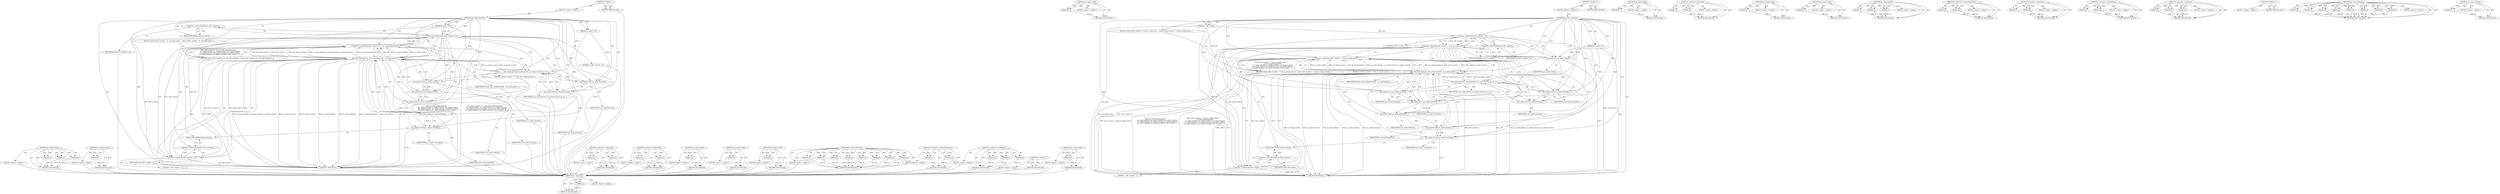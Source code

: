 digraph "jas_seq2d_rowstep" {
vulnerable_91 [label=<(METHOD,jas_seq2d_getref)>];
vulnerable_92 [label=<(PARAM,p1)>];
vulnerable_93 [label=<(PARAM,p2)>];
vulnerable_94 [label=<(PARAM,p3)>];
vulnerable_95 [label=<(BLOCK,&lt;empty&gt;,&lt;empty&gt;)>];
vulnerable_96 [label=<(METHOD_RETURN,ANY)>];
vulnerable_113 [label=<(METHOD,jas_seq2d_rowstep)>];
vulnerable_114 [label=<(PARAM,p1)>];
vulnerable_115 [label=<(BLOCK,&lt;empty&gt;,&lt;empty&gt;)>];
vulnerable_116 [label=<(METHOD_RETURN,ANY)>];
vulnerable_6 [label=<(METHOD,&lt;global&gt;)<SUB>1</SUB>>];
vulnerable_7 [label=<(BLOCK,&lt;empty&gt;,&lt;empty&gt;)<SUB>1</SUB>>];
vulnerable_8 [label=<(METHOD,jpc_tsfb_synthesize)<SUB>1</SUB>>];
vulnerable_9 [label=<(PARAM,jpc_tsfb_t *tsfb)<SUB>1</SUB>>];
vulnerable_10 [label=<(PARAM,jas_seq2d_t *a)<SUB>1</SUB>>];
vulnerable_11 [label=<(BLOCK,{
	return (tsfb-&gt;numlvls &gt; 0) ? jpc_tsfb_synthe...,{
	return (tsfb-&gt;numlvls &gt; 0) ? jpc_tsfb_synthe...)<SUB>2</SUB>>];
vulnerable_12 [label=<(RETURN,return (tsfb-&gt;numlvls &gt; 0) ? jpc_tsfb_synthesiz...,return (tsfb-&gt;numlvls &gt; 0) ? jpc_tsfb_synthesiz...)<SUB>3</SUB>>];
vulnerable_13 [label=<(&lt;operator&gt;.conditional,(tsfb-&gt;numlvls &gt; 0) ? jpc_tsfb_synthesize2(tsfb...)<SUB>3</SUB>>];
vulnerable_14 [label=<(&lt;operator&gt;.greaterThan,tsfb-&gt;numlvls &gt; 0)<SUB>3</SUB>>];
vulnerable_15 [label=<(&lt;operator&gt;.indirectFieldAccess,tsfb-&gt;numlvls)<SUB>3</SUB>>];
vulnerable_16 [label=<(IDENTIFIER,tsfb,tsfb-&gt;numlvls &gt; 0)<SUB>3</SUB>>];
vulnerable_17 [label=<(FIELD_IDENTIFIER,numlvls,numlvls)<SUB>3</SUB>>];
vulnerable_18 [label=<(LITERAL,0,tsfb-&gt;numlvls &gt; 0)<SUB>3</SUB>>];
vulnerable_19 [label=<(jpc_tsfb_synthesize2,jpc_tsfb_synthesize2(tsfb,
 	  jas_seq2d_getref...)<SUB>3</SUB>>];
vulnerable_20 [label=<(IDENTIFIER,tsfb,jpc_tsfb_synthesize2(tsfb,
 	  jas_seq2d_getref...)<SUB>3</SUB>>];
vulnerable_21 [label=<(jas_seq2d_getref,jas_seq2d_getref(a, jas_seq2d_xstart(a), jas_se...)<SUB>4</SUB>>];
vulnerable_22 [label=<(IDENTIFIER,a,jas_seq2d_getref(a, jas_seq2d_xstart(a), jas_se...)<SUB>4</SUB>>];
vulnerable_23 [label=<(jas_seq2d_xstart,jas_seq2d_xstart(a))<SUB>4</SUB>>];
vulnerable_24 [label=<(IDENTIFIER,a,jas_seq2d_xstart(a))<SUB>4</SUB>>];
vulnerable_25 [label=<(jas_seq2d_ystart,jas_seq2d_ystart(a))<SUB>4</SUB>>];
vulnerable_26 [label=<(IDENTIFIER,a,jas_seq2d_ystart(a))<SUB>4</SUB>>];
vulnerable_27 [label=<(jas_seq2d_xstart,jas_seq2d_xstart(a))<SUB>5</SUB>>];
vulnerable_28 [label=<(IDENTIFIER,a,jas_seq2d_xstart(a))<SUB>5</SUB>>];
vulnerable_29 [label=<(jas_seq2d_ystart,jas_seq2d_ystart(a))<SUB>5</SUB>>];
vulnerable_30 [label=<(IDENTIFIER,a,jas_seq2d_ystart(a))<SUB>5</SUB>>];
vulnerable_31 [label=<(jas_seq2d_width,jas_seq2d_width(a))<SUB>5</SUB>>];
vulnerable_32 [label=<(IDENTIFIER,a,jas_seq2d_width(a))<SUB>5</SUB>>];
vulnerable_33 [label=<(jas_seq2d_height,jas_seq2d_height(a))<SUB>6</SUB>>];
vulnerable_34 [label=<(IDENTIFIER,a,jas_seq2d_height(a))<SUB>6</SUB>>];
vulnerable_35 [label=<(jas_seq2d_rowstep,jas_seq2d_rowstep(a))<SUB>6</SUB>>];
vulnerable_36 [label=<(IDENTIFIER,a,jas_seq2d_rowstep(a))<SUB>6</SUB>>];
vulnerable_37 [label=<(&lt;operator&gt;.subtraction,tsfb-&gt;numlvls - 1)<SUB>6</SUB>>];
vulnerable_38 [label=<(&lt;operator&gt;.indirectFieldAccess,tsfb-&gt;numlvls)<SUB>6</SUB>>];
vulnerable_39 [label=<(IDENTIFIER,tsfb,tsfb-&gt;numlvls - 1)<SUB>6</SUB>>];
vulnerable_40 [label=<(FIELD_IDENTIFIER,numlvls,numlvls)<SUB>6</SUB>>];
vulnerable_41 [label=<(LITERAL,1,tsfb-&gt;numlvls - 1)<SUB>6</SUB>>];
vulnerable_42 [label=<(LITERAL,0,(tsfb-&gt;numlvls &gt; 0) ? jpc_tsfb_synthesize2(tsfb...)<SUB>6</SUB>>];
vulnerable_43 [label=<(METHOD_RETURN,int)<SUB>1</SUB>>];
vulnerable_45 [label=<(METHOD_RETURN,ANY)<SUB>1</SUB>>];
vulnerable_117 [label=<(METHOD,&lt;operator&gt;.subtraction)>];
vulnerable_118 [label=<(PARAM,p1)>];
vulnerable_119 [label=<(PARAM,p2)>];
vulnerable_120 [label=<(BLOCK,&lt;empty&gt;,&lt;empty&gt;)>];
vulnerable_121 [label=<(METHOD_RETURN,ANY)>];
vulnerable_70 [label=<(METHOD,&lt;operator&gt;.greaterThan)>];
vulnerable_71 [label=<(PARAM,p1)>];
vulnerable_72 [label=<(PARAM,p2)>];
vulnerable_73 [label=<(BLOCK,&lt;empty&gt;,&lt;empty&gt;)>];
vulnerable_74 [label=<(METHOD_RETURN,ANY)>];
vulnerable_109 [label=<(METHOD,jas_seq2d_height)>];
vulnerable_110 [label=<(PARAM,p1)>];
vulnerable_111 [label=<(BLOCK,&lt;empty&gt;,&lt;empty&gt;)>];
vulnerable_112 [label=<(METHOD_RETURN,ANY)>];
vulnerable_105 [label=<(METHOD,jas_seq2d_width)>];
vulnerable_106 [label=<(PARAM,p1)>];
vulnerable_107 [label=<(BLOCK,&lt;empty&gt;,&lt;empty&gt;)>];
vulnerable_108 [label=<(METHOD_RETURN,ANY)>];
vulnerable_101 [label=<(METHOD,jas_seq2d_ystart)>];
vulnerable_102 [label=<(PARAM,p1)>];
vulnerable_103 [label=<(BLOCK,&lt;empty&gt;,&lt;empty&gt;)>];
vulnerable_104 [label=<(METHOD_RETURN,ANY)>];
vulnerable_80 [label=<(METHOD,jpc_tsfb_synthesize2)>];
vulnerable_81 [label=<(PARAM,p1)>];
vulnerable_82 [label=<(PARAM,p2)>];
vulnerable_83 [label=<(PARAM,p3)>];
vulnerable_84 [label=<(PARAM,p4)>];
vulnerable_85 [label=<(PARAM,p5)>];
vulnerable_86 [label=<(PARAM,p6)>];
vulnerable_87 [label=<(PARAM,p7)>];
vulnerable_88 [label=<(PARAM,p8)>];
vulnerable_89 [label=<(BLOCK,&lt;empty&gt;,&lt;empty&gt;)>];
vulnerable_90 [label=<(METHOD_RETURN,ANY)>];
vulnerable_75 [label=<(METHOD,&lt;operator&gt;.indirectFieldAccess)>];
vulnerable_76 [label=<(PARAM,p1)>];
vulnerable_77 [label=<(PARAM,p2)>];
vulnerable_78 [label=<(BLOCK,&lt;empty&gt;,&lt;empty&gt;)>];
vulnerable_79 [label=<(METHOD_RETURN,ANY)>];
vulnerable_64 [label=<(METHOD,&lt;operator&gt;.conditional)>];
vulnerable_65 [label=<(PARAM,p1)>];
vulnerable_66 [label=<(PARAM,p2)>];
vulnerable_67 [label=<(PARAM,p3)>];
vulnerable_68 [label=<(BLOCK,&lt;empty&gt;,&lt;empty&gt;)>];
vulnerable_69 [label=<(METHOD_RETURN,ANY)>];
vulnerable_58 [label=<(METHOD,&lt;global&gt;)<SUB>1</SUB>>];
vulnerable_59 [label=<(BLOCK,&lt;empty&gt;,&lt;empty&gt;)>];
vulnerable_60 [label=<(METHOD_RETURN,ANY)>];
vulnerable_97 [label=<(METHOD,jas_seq2d_xstart)>];
vulnerable_98 [label=<(PARAM,p1)>];
vulnerable_99 [label=<(BLOCK,&lt;empty&gt;,&lt;empty&gt;)>];
vulnerable_100 [label=<(METHOD_RETURN,ANY)>];
fixed_88 [label=<(METHOD,jas_seq2d_size)>];
fixed_89 [label=<(PARAM,p1)>];
fixed_90 [label=<(BLOCK,&lt;empty&gt;,&lt;empty&gt;)>];
fixed_91 [label=<(METHOD_RETURN,ANY)>];
fixed_117 [label=<(METHOD,jas_seq2d_width)>];
fixed_118 [label=<(PARAM,p1)>];
fixed_119 [label=<(BLOCK,&lt;empty&gt;,&lt;empty&gt;)>];
fixed_120 [label=<(METHOD_RETURN,ANY)>];
fixed_6 [label=<(METHOD,&lt;global&gt;)<SUB>1</SUB>>];
fixed_7 [label=<(BLOCK,&lt;empty&gt;,&lt;empty&gt;)<SUB>1</SUB>>];
fixed_8 [label=<(METHOD,jpc_tsfb_synthesize)<SUB>1</SUB>>];
fixed_9 [label=<(PARAM,jpc_tsfb_t *tsfb)<SUB>1</SUB>>];
fixed_10 [label=<(PARAM,jas_seq2d_t *a)<SUB>1</SUB>>];
fixed_11 [label=<(BLOCK,{
	return (tsfb-&gt;numlvls &gt; 0 &amp;&amp; jas_seq2d_size(...,{
	return (tsfb-&gt;numlvls &gt; 0 &amp;&amp; jas_seq2d_size(...)<SUB>2</SUB>>];
fixed_12 [label=<(RETURN,return (tsfb-&gt;numlvls &gt; 0 &amp;&amp; jas_seq2d_size(a))...,return (tsfb-&gt;numlvls &gt; 0 &amp;&amp; jas_seq2d_size(a))...)<SUB>3</SUB>>];
fixed_13 [label=<(&lt;operator&gt;.conditional,(tsfb-&gt;numlvls &gt; 0 &amp;&amp; jas_seq2d_size(a)) ?
	  j...)<SUB>3</SUB>>];
fixed_14 [label=<(&lt;operator&gt;.logicalAnd,tsfb-&gt;numlvls &gt; 0 &amp;&amp; jas_seq2d_size(a))<SUB>3</SUB>>];
fixed_15 [label=<(&lt;operator&gt;.greaterThan,tsfb-&gt;numlvls &gt; 0)<SUB>3</SUB>>];
fixed_16 [label=<(&lt;operator&gt;.indirectFieldAccess,tsfb-&gt;numlvls)<SUB>3</SUB>>];
fixed_17 [label=<(IDENTIFIER,tsfb,tsfb-&gt;numlvls &gt; 0)<SUB>3</SUB>>];
fixed_18 [label=<(FIELD_IDENTIFIER,numlvls,numlvls)<SUB>3</SUB>>];
fixed_19 [label=<(LITERAL,0,tsfb-&gt;numlvls &gt; 0)<SUB>3</SUB>>];
fixed_20 [label=<(jas_seq2d_size,jas_seq2d_size(a))<SUB>3</SUB>>];
fixed_21 [label=<(IDENTIFIER,a,jas_seq2d_size(a))<SUB>3</SUB>>];
fixed_22 [label=<(jpc_tsfb_synthesize2,jpc_tsfb_synthesize2(tsfb,
 	  jas_seq2d_getref...)<SUB>4</SUB>>];
fixed_23 [label=<(IDENTIFIER,tsfb,jpc_tsfb_synthesize2(tsfb,
 	  jas_seq2d_getref...)<SUB>4</SUB>>];
fixed_24 [label=<(jas_seq2d_getref,jas_seq2d_getref(a, jas_seq2d_xstart(a), jas_se...)<SUB>5</SUB>>];
fixed_25 [label=<(IDENTIFIER,a,jas_seq2d_getref(a, jas_seq2d_xstart(a), jas_se...)<SUB>5</SUB>>];
fixed_26 [label=<(jas_seq2d_xstart,jas_seq2d_xstart(a))<SUB>5</SUB>>];
fixed_27 [label=<(IDENTIFIER,a,jas_seq2d_xstart(a))<SUB>5</SUB>>];
fixed_28 [label=<(jas_seq2d_ystart,jas_seq2d_ystart(a))<SUB>5</SUB>>];
fixed_29 [label=<(IDENTIFIER,a,jas_seq2d_ystart(a))<SUB>5</SUB>>];
fixed_30 [label=<(jas_seq2d_xstart,jas_seq2d_xstart(a))<SUB>6</SUB>>];
fixed_31 [label=<(IDENTIFIER,a,jas_seq2d_xstart(a))<SUB>6</SUB>>];
fixed_32 [label=<(jas_seq2d_ystart,jas_seq2d_ystart(a))<SUB>6</SUB>>];
fixed_33 [label=<(IDENTIFIER,a,jas_seq2d_ystart(a))<SUB>6</SUB>>];
fixed_34 [label=<(jas_seq2d_width,jas_seq2d_width(a))<SUB>6</SUB>>];
fixed_35 [label=<(IDENTIFIER,a,jas_seq2d_width(a))<SUB>6</SUB>>];
fixed_36 [label=<(jas_seq2d_height,jas_seq2d_height(a))<SUB>7</SUB>>];
fixed_37 [label=<(IDENTIFIER,a,jas_seq2d_height(a))<SUB>7</SUB>>];
fixed_38 [label=<(jas_seq2d_rowstep,jas_seq2d_rowstep(a))<SUB>7</SUB>>];
fixed_39 [label=<(IDENTIFIER,a,jas_seq2d_rowstep(a))<SUB>7</SUB>>];
fixed_40 [label=<(&lt;operator&gt;.subtraction,tsfb-&gt;numlvls - 1)<SUB>7</SUB>>];
fixed_41 [label=<(&lt;operator&gt;.indirectFieldAccess,tsfb-&gt;numlvls)<SUB>7</SUB>>];
fixed_42 [label=<(IDENTIFIER,tsfb,tsfb-&gt;numlvls - 1)<SUB>7</SUB>>];
fixed_43 [label=<(FIELD_IDENTIFIER,numlvls,numlvls)<SUB>7</SUB>>];
fixed_44 [label=<(LITERAL,1,tsfb-&gt;numlvls - 1)<SUB>7</SUB>>];
fixed_45 [label=<(LITERAL,0,(tsfb-&gt;numlvls &gt; 0 &amp;&amp; jas_seq2d_size(a)) ?
	  j...)<SUB>7</SUB>>];
fixed_46 [label=<(METHOD_RETURN,int)<SUB>1</SUB>>];
fixed_48 [label=<(METHOD_RETURN,ANY)<SUB>1</SUB>>];
fixed_121 [label=<(METHOD,jas_seq2d_height)>];
fixed_122 [label=<(PARAM,p1)>];
fixed_123 [label=<(BLOCK,&lt;empty&gt;,&lt;empty&gt;)>];
fixed_124 [label=<(METHOD_RETURN,ANY)>];
fixed_73 [label=<(METHOD,&lt;operator&gt;.logicalAnd)>];
fixed_74 [label=<(PARAM,p1)>];
fixed_75 [label=<(PARAM,p2)>];
fixed_76 [label=<(BLOCK,&lt;empty&gt;,&lt;empty&gt;)>];
fixed_77 [label=<(METHOD_RETURN,ANY)>];
fixed_113 [label=<(METHOD,jas_seq2d_ystart)>];
fixed_114 [label=<(PARAM,p1)>];
fixed_115 [label=<(BLOCK,&lt;empty&gt;,&lt;empty&gt;)>];
fixed_116 [label=<(METHOD_RETURN,ANY)>];
fixed_109 [label=<(METHOD,jas_seq2d_xstart)>];
fixed_110 [label=<(PARAM,p1)>];
fixed_111 [label=<(BLOCK,&lt;empty&gt;,&lt;empty&gt;)>];
fixed_112 [label=<(METHOD_RETURN,ANY)>];
fixed_103 [label=<(METHOD,jas_seq2d_getref)>];
fixed_104 [label=<(PARAM,p1)>];
fixed_105 [label=<(PARAM,p2)>];
fixed_106 [label=<(PARAM,p3)>];
fixed_107 [label=<(BLOCK,&lt;empty&gt;,&lt;empty&gt;)>];
fixed_108 [label=<(METHOD_RETURN,ANY)>];
fixed_83 [label=<(METHOD,&lt;operator&gt;.indirectFieldAccess)>];
fixed_84 [label=<(PARAM,p1)>];
fixed_85 [label=<(PARAM,p2)>];
fixed_86 [label=<(BLOCK,&lt;empty&gt;,&lt;empty&gt;)>];
fixed_87 [label=<(METHOD_RETURN,ANY)>];
fixed_129 [label=<(METHOD,&lt;operator&gt;.subtraction)>];
fixed_130 [label=<(PARAM,p1)>];
fixed_131 [label=<(PARAM,p2)>];
fixed_132 [label=<(BLOCK,&lt;empty&gt;,&lt;empty&gt;)>];
fixed_133 [label=<(METHOD_RETURN,ANY)>];
fixed_78 [label=<(METHOD,&lt;operator&gt;.greaterThan)>];
fixed_79 [label=<(PARAM,p1)>];
fixed_80 [label=<(PARAM,p2)>];
fixed_81 [label=<(BLOCK,&lt;empty&gt;,&lt;empty&gt;)>];
fixed_82 [label=<(METHOD_RETURN,ANY)>];
fixed_67 [label=<(METHOD,&lt;operator&gt;.conditional)>];
fixed_68 [label=<(PARAM,p1)>];
fixed_69 [label=<(PARAM,p2)>];
fixed_70 [label=<(PARAM,p3)>];
fixed_71 [label=<(BLOCK,&lt;empty&gt;,&lt;empty&gt;)>];
fixed_72 [label=<(METHOD_RETURN,ANY)>];
fixed_61 [label=<(METHOD,&lt;global&gt;)<SUB>1</SUB>>];
fixed_62 [label=<(BLOCK,&lt;empty&gt;,&lt;empty&gt;)>];
fixed_63 [label=<(METHOD_RETURN,ANY)>];
fixed_92 [label=<(METHOD,jpc_tsfb_synthesize2)>];
fixed_93 [label=<(PARAM,p1)>];
fixed_94 [label=<(PARAM,p2)>];
fixed_95 [label=<(PARAM,p3)>];
fixed_96 [label=<(PARAM,p4)>];
fixed_97 [label=<(PARAM,p5)>];
fixed_98 [label=<(PARAM,p6)>];
fixed_99 [label=<(PARAM,p7)>];
fixed_100 [label=<(PARAM,p8)>];
fixed_101 [label=<(BLOCK,&lt;empty&gt;,&lt;empty&gt;)>];
fixed_102 [label=<(METHOD_RETURN,ANY)>];
fixed_125 [label=<(METHOD,jas_seq2d_rowstep)>];
fixed_126 [label=<(PARAM,p1)>];
fixed_127 [label=<(BLOCK,&lt;empty&gt;,&lt;empty&gt;)>];
fixed_128 [label=<(METHOD_RETURN,ANY)>];
vulnerable_91 -> vulnerable_92  [key=0, label="AST: "];
vulnerable_91 -> vulnerable_92  [key=1, label="DDG: "];
vulnerable_91 -> vulnerable_95  [key=0, label="AST: "];
vulnerable_91 -> vulnerable_93  [key=0, label="AST: "];
vulnerable_91 -> vulnerable_93  [key=1, label="DDG: "];
vulnerable_91 -> vulnerable_96  [key=0, label="AST: "];
vulnerable_91 -> vulnerable_96  [key=1, label="CFG: "];
vulnerable_91 -> vulnerable_94  [key=0, label="AST: "];
vulnerable_91 -> vulnerable_94  [key=1, label="DDG: "];
vulnerable_92 -> vulnerable_96  [key=0, label="DDG: p1"];
vulnerable_93 -> vulnerable_96  [key=0, label="DDG: p2"];
vulnerable_94 -> vulnerable_96  [key=0, label="DDG: p3"];
vulnerable_95 -> fixed_88  [key=0];
vulnerable_96 -> fixed_88  [key=0];
vulnerable_113 -> vulnerable_114  [key=0, label="AST: "];
vulnerable_113 -> vulnerable_114  [key=1, label="DDG: "];
vulnerable_113 -> vulnerable_115  [key=0, label="AST: "];
vulnerable_113 -> vulnerable_116  [key=0, label="AST: "];
vulnerable_113 -> vulnerable_116  [key=1, label="CFG: "];
vulnerable_114 -> vulnerable_116  [key=0, label="DDG: p1"];
vulnerable_115 -> fixed_88  [key=0];
vulnerable_116 -> fixed_88  [key=0];
vulnerable_6 -> vulnerable_7  [key=0, label="AST: "];
vulnerable_6 -> vulnerable_45  [key=0, label="AST: "];
vulnerable_6 -> vulnerable_45  [key=1, label="CFG: "];
vulnerable_7 -> vulnerable_8  [key=0, label="AST: "];
vulnerable_8 -> vulnerable_9  [key=0, label="AST: "];
vulnerable_8 -> vulnerable_9  [key=1, label="DDG: "];
vulnerable_8 -> vulnerable_10  [key=0, label="AST: "];
vulnerable_8 -> vulnerable_10  [key=1, label="DDG: "];
vulnerable_8 -> vulnerable_11  [key=0, label="AST: "];
vulnerable_8 -> vulnerable_43  [key=0, label="AST: "];
vulnerable_8 -> vulnerable_17  [key=0, label="CFG: "];
vulnerable_8 -> vulnerable_13  [key=0, label="DDG: "];
vulnerable_8 -> vulnerable_14  [key=0, label="DDG: "];
vulnerable_8 -> vulnerable_19  [key=0, label="DDG: "];
vulnerable_8 -> vulnerable_21  [key=0, label="DDG: "];
vulnerable_8 -> vulnerable_27  [key=0, label="DDG: "];
vulnerable_8 -> vulnerable_29  [key=0, label="DDG: "];
vulnerable_8 -> vulnerable_31  [key=0, label="DDG: "];
vulnerable_8 -> vulnerable_33  [key=0, label="DDG: "];
vulnerable_8 -> vulnerable_35  [key=0, label="DDG: "];
vulnerable_8 -> vulnerable_37  [key=0, label="DDG: "];
vulnerable_8 -> vulnerable_23  [key=0, label="DDG: "];
vulnerable_8 -> vulnerable_25  [key=0, label="DDG: "];
vulnerable_9 -> vulnerable_43  [key=0, label="DDG: tsfb"];
vulnerable_9 -> vulnerable_14  [key=0, label="DDG: tsfb"];
vulnerable_9 -> vulnerable_19  [key=0, label="DDG: tsfb"];
vulnerable_9 -> vulnerable_37  [key=0, label="DDG: tsfb"];
vulnerable_10 -> vulnerable_43  [key=0, label="DDG: a"];
vulnerable_10 -> vulnerable_23  [key=0, label="DDG: a"];
vulnerable_11 -> vulnerable_12  [key=0, label="AST: "];
vulnerable_12 -> vulnerable_13  [key=0, label="AST: "];
vulnerable_12 -> vulnerable_43  [key=0, label="CFG: "];
vulnerable_12 -> vulnerable_43  [key=1, label="DDG: &lt;RET&gt;"];
vulnerable_13 -> vulnerable_14  [key=0, label="AST: "];
vulnerable_13 -> vulnerable_19  [key=0, label="AST: "];
vulnerable_13 -> vulnerable_42  [key=0, label="AST: "];
vulnerable_13 -> vulnerable_12  [key=0, label="CFG: "];
vulnerable_13 -> vulnerable_12  [key=1, label="DDG: (tsfb-&gt;numlvls &gt; 0) ? jpc_tsfb_synthesize2(tsfb,
 	  jas_seq2d_getref(a, jas_seq2d_xstart(a), jas_seq2d_ystart(a)),
 	  jas_seq2d_xstart(a), jas_seq2d_ystart(a), jas_seq2d_width(a),
 	  jas_seq2d_height(a), jas_seq2d_rowstep(a), tsfb-&gt;numlvls - 1) : 0"];
vulnerable_13 -> vulnerable_43  [key=0, label="DDG: tsfb-&gt;numlvls &gt; 0"];
vulnerable_13 -> vulnerable_43  [key=1, label="DDG: jpc_tsfb_synthesize2(tsfb,
 	  jas_seq2d_getref(a, jas_seq2d_xstart(a), jas_seq2d_ystart(a)),
 	  jas_seq2d_xstart(a), jas_seq2d_ystart(a), jas_seq2d_width(a),
 	  jas_seq2d_height(a), jas_seq2d_rowstep(a), tsfb-&gt;numlvls - 1)"];
vulnerable_13 -> vulnerable_43  [key=2, label="DDG: (tsfb-&gt;numlvls &gt; 0) ? jpc_tsfb_synthesize2(tsfb,
 	  jas_seq2d_getref(a, jas_seq2d_xstart(a), jas_seq2d_ystart(a)),
 	  jas_seq2d_xstart(a), jas_seq2d_ystart(a), jas_seq2d_width(a),
 	  jas_seq2d_height(a), jas_seq2d_rowstep(a), tsfb-&gt;numlvls - 1) : 0"];
vulnerable_14 -> vulnerable_15  [key=0, label="AST: "];
vulnerable_14 -> vulnerable_18  [key=0, label="AST: "];
vulnerable_14 -> vulnerable_23  [key=0, label="CFG: "];
vulnerable_14 -> vulnerable_23  [key=1, label="CDG: "];
vulnerable_14 -> vulnerable_13  [key=0, label="CFG: "];
vulnerable_14 -> vulnerable_43  [key=0, label="DDG: tsfb-&gt;numlvls"];
vulnerable_14 -> vulnerable_37  [key=0, label="DDG: tsfb-&gt;numlvls"];
vulnerable_14 -> vulnerable_37  [key=1, label="CDG: "];
vulnerable_14 -> vulnerable_21  [key=0, label="CDG: "];
vulnerable_14 -> vulnerable_33  [key=0, label="CDG: "];
vulnerable_14 -> vulnerable_19  [key=0, label="CDG: "];
vulnerable_14 -> vulnerable_38  [key=0, label="CDG: "];
vulnerable_14 -> vulnerable_25  [key=0, label="CDG: "];
vulnerable_14 -> vulnerable_27  [key=0, label="CDG: "];
vulnerable_14 -> vulnerable_40  [key=0, label="CDG: "];
vulnerable_14 -> vulnerable_29  [key=0, label="CDG: "];
vulnerable_14 -> vulnerable_35  [key=0, label="CDG: "];
vulnerable_14 -> vulnerable_31  [key=0, label="CDG: "];
vulnerable_15 -> vulnerable_16  [key=0, label="AST: "];
vulnerable_15 -> vulnerable_17  [key=0, label="AST: "];
vulnerable_15 -> vulnerable_14  [key=0, label="CFG: "];
vulnerable_16 -> fixed_88  [key=0];
vulnerable_17 -> vulnerable_15  [key=0, label="CFG: "];
vulnerable_18 -> fixed_88  [key=0];
vulnerable_19 -> vulnerable_20  [key=0, label="AST: "];
vulnerable_19 -> vulnerable_21  [key=0, label="AST: "];
vulnerable_19 -> vulnerable_27  [key=0, label="AST: "];
vulnerable_19 -> vulnerable_29  [key=0, label="AST: "];
vulnerable_19 -> vulnerable_31  [key=0, label="AST: "];
vulnerable_19 -> vulnerable_33  [key=0, label="AST: "];
vulnerable_19 -> vulnerable_35  [key=0, label="AST: "];
vulnerable_19 -> vulnerable_37  [key=0, label="AST: "];
vulnerable_19 -> vulnerable_13  [key=0, label="CFG: "];
vulnerable_19 -> vulnerable_13  [key=1, label="DDG: tsfb"];
vulnerable_19 -> vulnerable_13  [key=2, label="DDG: jas_seq2d_height(a)"];
vulnerable_19 -> vulnerable_13  [key=3, label="DDG: jas_seq2d_xstart(a)"];
vulnerable_19 -> vulnerable_13  [key=4, label="DDG: jas_seq2d_width(a)"];
vulnerable_19 -> vulnerable_13  [key=5, label="DDG: tsfb-&gt;numlvls - 1"];
vulnerable_19 -> vulnerable_13  [key=6, label="DDG: jas_seq2d_rowstep(a)"];
vulnerable_19 -> vulnerable_13  [key=7, label="DDG: jas_seq2d_getref(a, jas_seq2d_xstart(a), jas_seq2d_ystart(a))"];
vulnerable_19 -> vulnerable_13  [key=8, label="DDG: jas_seq2d_ystart(a)"];
vulnerable_19 -> vulnerable_43  [key=0, label="DDG: tsfb"];
vulnerable_19 -> vulnerable_43  [key=1, label="DDG: jas_seq2d_getref(a, jas_seq2d_xstart(a), jas_seq2d_ystart(a))"];
vulnerable_19 -> vulnerable_43  [key=2, label="DDG: jas_seq2d_xstart(a)"];
vulnerable_19 -> vulnerable_43  [key=3, label="DDG: jas_seq2d_ystart(a)"];
vulnerable_19 -> vulnerable_43  [key=4, label="DDG: jas_seq2d_width(a)"];
vulnerable_19 -> vulnerable_43  [key=5, label="DDG: jas_seq2d_height(a)"];
vulnerable_19 -> vulnerable_43  [key=6, label="DDG: jas_seq2d_rowstep(a)"];
vulnerable_19 -> vulnerable_43  [key=7, label="DDG: tsfb-&gt;numlvls - 1"];
vulnerable_20 -> fixed_88  [key=0];
vulnerable_21 -> vulnerable_22  [key=0, label="AST: "];
vulnerable_21 -> vulnerable_23  [key=0, label="AST: "];
vulnerable_21 -> vulnerable_25  [key=0, label="AST: "];
vulnerable_21 -> vulnerable_27  [key=0, label="CFG: "];
vulnerable_21 -> vulnerable_27  [key=1, label="DDG: a"];
vulnerable_21 -> vulnerable_19  [key=0, label="DDG: a"];
vulnerable_21 -> vulnerable_19  [key=1, label="DDG: jas_seq2d_xstart(a)"];
vulnerable_21 -> vulnerable_19  [key=2, label="DDG: jas_seq2d_ystart(a)"];
vulnerable_22 -> fixed_88  [key=0];
vulnerable_23 -> vulnerable_24  [key=0, label="AST: "];
vulnerable_23 -> vulnerable_25  [key=0, label="CFG: "];
vulnerable_23 -> vulnerable_25  [key=1, label="DDG: a"];
vulnerable_23 -> vulnerable_21  [key=0, label="DDG: a"];
vulnerable_24 -> fixed_88  [key=0];
vulnerable_25 -> vulnerable_26  [key=0, label="AST: "];
vulnerable_25 -> vulnerable_21  [key=0, label="CFG: "];
vulnerable_25 -> vulnerable_21  [key=1, label="DDG: a"];
vulnerable_26 -> fixed_88  [key=0];
vulnerable_27 -> vulnerable_28  [key=0, label="AST: "];
vulnerable_27 -> vulnerable_29  [key=0, label="CFG: "];
vulnerable_27 -> vulnerable_29  [key=1, label="DDG: a"];
vulnerable_27 -> vulnerable_19  [key=0, label="DDG: a"];
vulnerable_28 -> fixed_88  [key=0];
vulnerable_29 -> vulnerable_30  [key=0, label="AST: "];
vulnerable_29 -> vulnerable_31  [key=0, label="CFG: "];
vulnerable_29 -> vulnerable_31  [key=1, label="DDG: a"];
vulnerable_29 -> vulnerable_19  [key=0, label="DDG: a"];
vulnerable_30 -> fixed_88  [key=0];
vulnerable_31 -> vulnerable_32  [key=0, label="AST: "];
vulnerable_31 -> vulnerable_33  [key=0, label="CFG: "];
vulnerable_31 -> vulnerable_33  [key=1, label="DDG: a"];
vulnerable_31 -> vulnerable_19  [key=0, label="DDG: a"];
vulnerable_32 -> fixed_88  [key=0];
vulnerable_33 -> vulnerable_34  [key=0, label="AST: "];
vulnerable_33 -> vulnerable_35  [key=0, label="CFG: "];
vulnerable_33 -> vulnerable_35  [key=1, label="DDG: a"];
vulnerable_33 -> vulnerable_19  [key=0, label="DDG: a"];
vulnerable_34 -> fixed_88  [key=0];
vulnerable_35 -> vulnerable_36  [key=0, label="AST: "];
vulnerable_35 -> vulnerable_40  [key=0, label="CFG: "];
vulnerable_35 -> vulnerable_43  [key=0, label="DDG: a"];
vulnerable_35 -> vulnerable_19  [key=0, label="DDG: a"];
vulnerable_36 -> fixed_88  [key=0];
vulnerable_37 -> vulnerable_38  [key=0, label="AST: "];
vulnerable_37 -> vulnerable_41  [key=0, label="AST: "];
vulnerable_37 -> vulnerable_19  [key=0, label="CFG: "];
vulnerable_37 -> vulnerable_19  [key=1, label="DDG: tsfb-&gt;numlvls"];
vulnerable_37 -> vulnerable_19  [key=2, label="DDG: 1"];
vulnerable_37 -> vulnerable_43  [key=0, label="DDG: tsfb-&gt;numlvls"];
vulnerable_38 -> vulnerable_39  [key=0, label="AST: "];
vulnerable_38 -> vulnerable_40  [key=0, label="AST: "];
vulnerable_38 -> vulnerable_37  [key=0, label="CFG: "];
vulnerable_39 -> fixed_88  [key=0];
vulnerable_40 -> vulnerable_38  [key=0, label="CFG: "];
vulnerable_41 -> fixed_88  [key=0];
vulnerable_42 -> fixed_88  [key=0];
vulnerable_43 -> fixed_88  [key=0];
vulnerable_45 -> fixed_88  [key=0];
vulnerable_117 -> vulnerable_118  [key=0, label="AST: "];
vulnerable_117 -> vulnerable_118  [key=1, label="DDG: "];
vulnerable_117 -> vulnerable_120  [key=0, label="AST: "];
vulnerable_117 -> vulnerable_119  [key=0, label="AST: "];
vulnerable_117 -> vulnerable_119  [key=1, label="DDG: "];
vulnerable_117 -> vulnerable_121  [key=0, label="AST: "];
vulnerable_117 -> vulnerable_121  [key=1, label="CFG: "];
vulnerable_118 -> vulnerable_121  [key=0, label="DDG: p1"];
vulnerable_119 -> vulnerable_121  [key=0, label="DDG: p2"];
vulnerable_120 -> fixed_88  [key=0];
vulnerable_121 -> fixed_88  [key=0];
vulnerable_70 -> vulnerable_71  [key=0, label="AST: "];
vulnerable_70 -> vulnerable_71  [key=1, label="DDG: "];
vulnerable_70 -> vulnerable_73  [key=0, label="AST: "];
vulnerable_70 -> vulnerable_72  [key=0, label="AST: "];
vulnerable_70 -> vulnerable_72  [key=1, label="DDG: "];
vulnerable_70 -> vulnerable_74  [key=0, label="AST: "];
vulnerable_70 -> vulnerable_74  [key=1, label="CFG: "];
vulnerable_71 -> vulnerable_74  [key=0, label="DDG: p1"];
vulnerable_72 -> vulnerable_74  [key=0, label="DDG: p2"];
vulnerable_73 -> fixed_88  [key=0];
vulnerable_74 -> fixed_88  [key=0];
vulnerable_109 -> vulnerable_110  [key=0, label="AST: "];
vulnerable_109 -> vulnerable_110  [key=1, label="DDG: "];
vulnerable_109 -> vulnerable_111  [key=0, label="AST: "];
vulnerable_109 -> vulnerable_112  [key=0, label="AST: "];
vulnerable_109 -> vulnerable_112  [key=1, label="CFG: "];
vulnerable_110 -> vulnerable_112  [key=0, label="DDG: p1"];
vulnerable_111 -> fixed_88  [key=0];
vulnerable_112 -> fixed_88  [key=0];
vulnerable_105 -> vulnerable_106  [key=0, label="AST: "];
vulnerable_105 -> vulnerable_106  [key=1, label="DDG: "];
vulnerable_105 -> vulnerable_107  [key=0, label="AST: "];
vulnerable_105 -> vulnerable_108  [key=0, label="AST: "];
vulnerable_105 -> vulnerable_108  [key=1, label="CFG: "];
vulnerable_106 -> vulnerable_108  [key=0, label="DDG: p1"];
vulnerable_107 -> fixed_88  [key=0];
vulnerable_108 -> fixed_88  [key=0];
vulnerable_101 -> vulnerable_102  [key=0, label="AST: "];
vulnerable_101 -> vulnerable_102  [key=1, label="DDG: "];
vulnerable_101 -> vulnerable_103  [key=0, label="AST: "];
vulnerable_101 -> vulnerable_104  [key=0, label="AST: "];
vulnerable_101 -> vulnerable_104  [key=1, label="CFG: "];
vulnerable_102 -> vulnerable_104  [key=0, label="DDG: p1"];
vulnerable_103 -> fixed_88  [key=0];
vulnerable_104 -> fixed_88  [key=0];
vulnerable_80 -> vulnerable_81  [key=0, label="AST: "];
vulnerable_80 -> vulnerable_81  [key=1, label="DDG: "];
vulnerable_80 -> vulnerable_89  [key=0, label="AST: "];
vulnerable_80 -> vulnerable_82  [key=0, label="AST: "];
vulnerable_80 -> vulnerable_82  [key=1, label="DDG: "];
vulnerable_80 -> vulnerable_90  [key=0, label="AST: "];
vulnerable_80 -> vulnerable_90  [key=1, label="CFG: "];
vulnerable_80 -> vulnerable_83  [key=0, label="AST: "];
vulnerable_80 -> vulnerable_83  [key=1, label="DDG: "];
vulnerable_80 -> vulnerable_84  [key=0, label="AST: "];
vulnerable_80 -> vulnerable_84  [key=1, label="DDG: "];
vulnerable_80 -> vulnerable_85  [key=0, label="AST: "];
vulnerable_80 -> vulnerable_85  [key=1, label="DDG: "];
vulnerable_80 -> vulnerable_86  [key=0, label="AST: "];
vulnerable_80 -> vulnerable_86  [key=1, label="DDG: "];
vulnerable_80 -> vulnerable_87  [key=0, label="AST: "];
vulnerable_80 -> vulnerable_87  [key=1, label="DDG: "];
vulnerable_80 -> vulnerable_88  [key=0, label="AST: "];
vulnerable_80 -> vulnerable_88  [key=1, label="DDG: "];
vulnerable_81 -> vulnerable_90  [key=0, label="DDG: p1"];
vulnerable_82 -> vulnerable_90  [key=0, label="DDG: p2"];
vulnerable_83 -> vulnerable_90  [key=0, label="DDG: p3"];
vulnerable_84 -> vulnerable_90  [key=0, label="DDG: p4"];
vulnerable_85 -> vulnerable_90  [key=0, label="DDG: p5"];
vulnerable_86 -> vulnerable_90  [key=0, label="DDG: p6"];
vulnerable_87 -> vulnerable_90  [key=0, label="DDG: p7"];
vulnerable_88 -> vulnerable_90  [key=0, label="DDG: p8"];
vulnerable_89 -> fixed_88  [key=0];
vulnerable_90 -> fixed_88  [key=0];
vulnerable_75 -> vulnerable_76  [key=0, label="AST: "];
vulnerable_75 -> vulnerable_76  [key=1, label="DDG: "];
vulnerable_75 -> vulnerable_78  [key=0, label="AST: "];
vulnerable_75 -> vulnerable_77  [key=0, label="AST: "];
vulnerable_75 -> vulnerable_77  [key=1, label="DDG: "];
vulnerable_75 -> vulnerable_79  [key=0, label="AST: "];
vulnerable_75 -> vulnerable_79  [key=1, label="CFG: "];
vulnerable_76 -> vulnerable_79  [key=0, label="DDG: p1"];
vulnerable_77 -> vulnerable_79  [key=0, label="DDG: p2"];
vulnerable_78 -> fixed_88  [key=0];
vulnerable_79 -> fixed_88  [key=0];
vulnerable_64 -> vulnerable_65  [key=0, label="AST: "];
vulnerable_64 -> vulnerable_65  [key=1, label="DDG: "];
vulnerable_64 -> vulnerable_68  [key=0, label="AST: "];
vulnerable_64 -> vulnerable_66  [key=0, label="AST: "];
vulnerable_64 -> vulnerable_66  [key=1, label="DDG: "];
vulnerable_64 -> vulnerable_69  [key=0, label="AST: "];
vulnerable_64 -> vulnerable_69  [key=1, label="CFG: "];
vulnerable_64 -> vulnerable_67  [key=0, label="AST: "];
vulnerable_64 -> vulnerable_67  [key=1, label="DDG: "];
vulnerable_65 -> vulnerable_69  [key=0, label="DDG: p1"];
vulnerable_66 -> vulnerable_69  [key=0, label="DDG: p2"];
vulnerable_67 -> vulnerable_69  [key=0, label="DDG: p3"];
vulnerable_68 -> fixed_88  [key=0];
vulnerable_69 -> fixed_88  [key=0];
vulnerable_58 -> vulnerable_59  [key=0, label="AST: "];
vulnerable_58 -> vulnerable_60  [key=0, label="AST: "];
vulnerable_58 -> vulnerable_60  [key=1, label="CFG: "];
vulnerable_59 -> fixed_88  [key=0];
vulnerable_60 -> fixed_88  [key=0];
vulnerable_97 -> vulnerable_98  [key=0, label="AST: "];
vulnerable_97 -> vulnerable_98  [key=1, label="DDG: "];
vulnerable_97 -> vulnerable_99  [key=0, label="AST: "];
vulnerable_97 -> vulnerable_100  [key=0, label="AST: "];
vulnerable_97 -> vulnerable_100  [key=1, label="CFG: "];
vulnerable_98 -> vulnerable_100  [key=0, label="DDG: p1"];
vulnerable_99 -> fixed_88  [key=0];
vulnerable_100 -> fixed_88  [key=0];
fixed_88 -> fixed_89  [key=0, label="AST: "];
fixed_88 -> fixed_89  [key=1, label="DDG: "];
fixed_88 -> fixed_90  [key=0, label="AST: "];
fixed_88 -> fixed_91  [key=0, label="AST: "];
fixed_88 -> fixed_91  [key=1, label="CFG: "];
fixed_89 -> fixed_91  [key=0, label="DDG: p1"];
fixed_117 -> fixed_118  [key=0, label="AST: "];
fixed_117 -> fixed_118  [key=1, label="DDG: "];
fixed_117 -> fixed_119  [key=0, label="AST: "];
fixed_117 -> fixed_120  [key=0, label="AST: "];
fixed_117 -> fixed_120  [key=1, label="CFG: "];
fixed_118 -> fixed_120  [key=0, label="DDG: p1"];
fixed_6 -> fixed_7  [key=0, label="AST: "];
fixed_6 -> fixed_48  [key=0, label="AST: "];
fixed_6 -> fixed_48  [key=1, label="CFG: "];
fixed_7 -> fixed_8  [key=0, label="AST: "];
fixed_8 -> fixed_9  [key=0, label="AST: "];
fixed_8 -> fixed_9  [key=1, label="DDG: "];
fixed_8 -> fixed_10  [key=0, label="AST: "];
fixed_8 -> fixed_10  [key=1, label="DDG: "];
fixed_8 -> fixed_11  [key=0, label="AST: "];
fixed_8 -> fixed_46  [key=0, label="AST: "];
fixed_8 -> fixed_18  [key=0, label="CFG: "];
fixed_8 -> fixed_13  [key=0, label="DDG: "];
fixed_8 -> fixed_22  [key=0, label="DDG: "];
fixed_8 -> fixed_15  [key=0, label="DDG: "];
fixed_8 -> fixed_20  [key=0, label="DDG: "];
fixed_8 -> fixed_24  [key=0, label="DDG: "];
fixed_8 -> fixed_30  [key=0, label="DDG: "];
fixed_8 -> fixed_32  [key=0, label="DDG: "];
fixed_8 -> fixed_34  [key=0, label="DDG: "];
fixed_8 -> fixed_36  [key=0, label="DDG: "];
fixed_8 -> fixed_38  [key=0, label="DDG: "];
fixed_8 -> fixed_40  [key=0, label="DDG: "];
fixed_8 -> fixed_26  [key=0, label="DDG: "];
fixed_8 -> fixed_28  [key=0, label="DDG: "];
fixed_9 -> fixed_46  [key=0, label="DDG: tsfb"];
fixed_9 -> fixed_22  [key=0, label="DDG: tsfb"];
fixed_9 -> fixed_15  [key=0, label="DDG: tsfb"];
fixed_9 -> fixed_40  [key=0, label="DDG: tsfb"];
fixed_10 -> fixed_46  [key=0, label="DDG: a"];
fixed_10 -> fixed_20  [key=0, label="DDG: a"];
fixed_10 -> fixed_26  [key=0, label="DDG: a"];
fixed_11 -> fixed_12  [key=0, label="AST: "];
fixed_12 -> fixed_13  [key=0, label="AST: "];
fixed_12 -> fixed_46  [key=0, label="CFG: "];
fixed_12 -> fixed_46  [key=1, label="DDG: &lt;RET&gt;"];
fixed_13 -> fixed_14  [key=0, label="AST: "];
fixed_13 -> fixed_22  [key=0, label="AST: "];
fixed_13 -> fixed_45  [key=0, label="AST: "];
fixed_13 -> fixed_12  [key=0, label="CFG: "];
fixed_13 -> fixed_12  [key=1, label="DDG: (tsfb-&gt;numlvls &gt; 0 &amp;&amp; jas_seq2d_size(a)) ?
	  jpc_tsfb_synthesize2(tsfb,
 	  jas_seq2d_getref(a, jas_seq2d_xstart(a), jas_seq2d_ystart(a)),
 	  jas_seq2d_xstart(a), jas_seq2d_ystart(a), jas_seq2d_width(a),
 	  jas_seq2d_height(a), jas_seq2d_rowstep(a), tsfb-&gt;numlvls - 1) : 0"];
fixed_13 -> fixed_46  [key=0, label="DDG: tsfb-&gt;numlvls &gt; 0 &amp;&amp; jas_seq2d_size(a)"];
fixed_13 -> fixed_46  [key=1, label="DDG: jpc_tsfb_synthesize2(tsfb,
 	  jas_seq2d_getref(a, jas_seq2d_xstart(a), jas_seq2d_ystart(a)),
 	  jas_seq2d_xstart(a), jas_seq2d_ystart(a), jas_seq2d_width(a),
 	  jas_seq2d_height(a), jas_seq2d_rowstep(a), tsfb-&gt;numlvls - 1)"];
fixed_13 -> fixed_46  [key=2, label="DDG: (tsfb-&gt;numlvls &gt; 0 &amp;&amp; jas_seq2d_size(a)) ?
	  jpc_tsfb_synthesize2(tsfb,
 	  jas_seq2d_getref(a, jas_seq2d_xstart(a), jas_seq2d_ystart(a)),
 	  jas_seq2d_xstart(a), jas_seq2d_ystart(a), jas_seq2d_width(a),
 	  jas_seq2d_height(a), jas_seq2d_rowstep(a), tsfb-&gt;numlvls - 1) : 0"];
fixed_14 -> fixed_15  [key=0, label="AST: "];
fixed_14 -> fixed_20  [key=0, label="AST: "];
fixed_14 -> fixed_26  [key=0, label="CFG: "];
fixed_14 -> fixed_26  [key=1, label="CDG: "];
fixed_14 -> fixed_13  [key=0, label="CFG: "];
fixed_14 -> fixed_46  [key=0, label="DDG: tsfb-&gt;numlvls &gt; 0"];
fixed_14 -> fixed_46  [key=1, label="DDG: jas_seq2d_size(a)"];
fixed_14 -> fixed_24  [key=0, label="CDG: "];
fixed_14 -> fixed_30  [key=0, label="CDG: "];
fixed_14 -> fixed_34  [key=0, label="CDG: "];
fixed_14 -> fixed_32  [key=0, label="CDG: "];
fixed_14 -> fixed_28  [key=0, label="CDG: "];
fixed_14 -> fixed_36  [key=0, label="CDG: "];
fixed_14 -> fixed_38  [key=0, label="CDG: "];
fixed_14 -> fixed_22  [key=0, label="CDG: "];
fixed_14 -> fixed_41  [key=0, label="CDG: "];
fixed_14 -> fixed_40  [key=0, label="CDG: "];
fixed_14 -> fixed_43  [key=0, label="CDG: "];
fixed_15 -> fixed_16  [key=0, label="AST: "];
fixed_15 -> fixed_19  [key=0, label="AST: "];
fixed_15 -> fixed_14  [key=0, label="CFG: "];
fixed_15 -> fixed_14  [key=1, label="DDG: tsfb-&gt;numlvls"];
fixed_15 -> fixed_14  [key=2, label="DDG: 0"];
fixed_15 -> fixed_20  [key=0, label="CFG: "];
fixed_15 -> fixed_20  [key=1, label="CDG: "];
fixed_15 -> fixed_46  [key=0, label="DDG: tsfb-&gt;numlvls"];
fixed_15 -> fixed_40  [key=0, label="DDG: tsfb-&gt;numlvls"];
fixed_16 -> fixed_17  [key=0, label="AST: "];
fixed_16 -> fixed_18  [key=0, label="AST: "];
fixed_16 -> fixed_15  [key=0, label="CFG: "];
fixed_18 -> fixed_16  [key=0, label="CFG: "];
fixed_20 -> fixed_21  [key=0, label="AST: "];
fixed_20 -> fixed_14  [key=0, label="CFG: "];
fixed_20 -> fixed_14  [key=1, label="DDG: a"];
fixed_20 -> fixed_46  [key=0, label="DDG: a"];
fixed_20 -> fixed_26  [key=0, label="DDG: a"];
fixed_22 -> fixed_23  [key=0, label="AST: "];
fixed_22 -> fixed_24  [key=0, label="AST: "];
fixed_22 -> fixed_30  [key=0, label="AST: "];
fixed_22 -> fixed_32  [key=0, label="AST: "];
fixed_22 -> fixed_34  [key=0, label="AST: "];
fixed_22 -> fixed_36  [key=0, label="AST: "];
fixed_22 -> fixed_38  [key=0, label="AST: "];
fixed_22 -> fixed_40  [key=0, label="AST: "];
fixed_22 -> fixed_13  [key=0, label="CFG: "];
fixed_22 -> fixed_13  [key=1, label="DDG: jas_seq2d_rowstep(a)"];
fixed_22 -> fixed_13  [key=2, label="DDG: tsfb-&gt;numlvls - 1"];
fixed_22 -> fixed_13  [key=3, label="DDG: tsfb"];
fixed_22 -> fixed_13  [key=4, label="DDG: jas_seq2d_ystart(a)"];
fixed_22 -> fixed_13  [key=5, label="DDG: jas_seq2d_width(a)"];
fixed_22 -> fixed_13  [key=6, label="DDG: jas_seq2d_xstart(a)"];
fixed_22 -> fixed_13  [key=7, label="DDG: jas_seq2d_height(a)"];
fixed_22 -> fixed_13  [key=8, label="DDG: jas_seq2d_getref(a, jas_seq2d_xstart(a), jas_seq2d_ystart(a))"];
fixed_22 -> fixed_46  [key=0, label="DDG: tsfb"];
fixed_22 -> fixed_46  [key=1, label="DDG: jas_seq2d_getref(a, jas_seq2d_xstart(a), jas_seq2d_ystart(a))"];
fixed_22 -> fixed_46  [key=2, label="DDG: jas_seq2d_xstart(a)"];
fixed_22 -> fixed_46  [key=3, label="DDG: jas_seq2d_ystart(a)"];
fixed_22 -> fixed_46  [key=4, label="DDG: jas_seq2d_width(a)"];
fixed_22 -> fixed_46  [key=5, label="DDG: jas_seq2d_height(a)"];
fixed_22 -> fixed_46  [key=6, label="DDG: jas_seq2d_rowstep(a)"];
fixed_22 -> fixed_46  [key=7, label="DDG: tsfb-&gt;numlvls - 1"];
fixed_24 -> fixed_25  [key=0, label="AST: "];
fixed_24 -> fixed_26  [key=0, label="AST: "];
fixed_24 -> fixed_28  [key=0, label="AST: "];
fixed_24 -> fixed_30  [key=0, label="CFG: "];
fixed_24 -> fixed_30  [key=1, label="DDG: a"];
fixed_24 -> fixed_22  [key=0, label="DDG: a"];
fixed_24 -> fixed_22  [key=1, label="DDG: jas_seq2d_xstart(a)"];
fixed_24 -> fixed_22  [key=2, label="DDG: jas_seq2d_ystart(a)"];
fixed_26 -> fixed_27  [key=0, label="AST: "];
fixed_26 -> fixed_28  [key=0, label="CFG: "];
fixed_26 -> fixed_28  [key=1, label="DDG: a"];
fixed_26 -> fixed_24  [key=0, label="DDG: a"];
fixed_28 -> fixed_29  [key=0, label="AST: "];
fixed_28 -> fixed_24  [key=0, label="CFG: "];
fixed_28 -> fixed_24  [key=1, label="DDG: a"];
fixed_30 -> fixed_31  [key=0, label="AST: "];
fixed_30 -> fixed_32  [key=0, label="CFG: "];
fixed_30 -> fixed_32  [key=1, label="DDG: a"];
fixed_30 -> fixed_22  [key=0, label="DDG: a"];
fixed_32 -> fixed_33  [key=0, label="AST: "];
fixed_32 -> fixed_34  [key=0, label="CFG: "];
fixed_32 -> fixed_34  [key=1, label="DDG: a"];
fixed_32 -> fixed_22  [key=0, label="DDG: a"];
fixed_34 -> fixed_35  [key=0, label="AST: "];
fixed_34 -> fixed_36  [key=0, label="CFG: "];
fixed_34 -> fixed_36  [key=1, label="DDG: a"];
fixed_34 -> fixed_22  [key=0, label="DDG: a"];
fixed_36 -> fixed_37  [key=0, label="AST: "];
fixed_36 -> fixed_38  [key=0, label="CFG: "];
fixed_36 -> fixed_38  [key=1, label="DDG: a"];
fixed_36 -> fixed_22  [key=0, label="DDG: a"];
fixed_38 -> fixed_39  [key=0, label="AST: "];
fixed_38 -> fixed_43  [key=0, label="CFG: "];
fixed_38 -> fixed_46  [key=0, label="DDG: a"];
fixed_38 -> fixed_22  [key=0, label="DDG: a"];
fixed_40 -> fixed_41  [key=0, label="AST: "];
fixed_40 -> fixed_44  [key=0, label="AST: "];
fixed_40 -> fixed_22  [key=0, label="CFG: "];
fixed_40 -> fixed_22  [key=1, label="DDG: tsfb-&gt;numlvls"];
fixed_40 -> fixed_22  [key=2, label="DDG: 1"];
fixed_40 -> fixed_46  [key=0, label="DDG: tsfb-&gt;numlvls"];
fixed_41 -> fixed_42  [key=0, label="AST: "];
fixed_41 -> fixed_43  [key=0, label="AST: "];
fixed_41 -> fixed_40  [key=0, label="CFG: "];
fixed_43 -> fixed_41  [key=0, label="CFG: "];
fixed_121 -> fixed_122  [key=0, label="AST: "];
fixed_121 -> fixed_122  [key=1, label="DDG: "];
fixed_121 -> fixed_123  [key=0, label="AST: "];
fixed_121 -> fixed_124  [key=0, label="AST: "];
fixed_121 -> fixed_124  [key=1, label="CFG: "];
fixed_122 -> fixed_124  [key=0, label="DDG: p1"];
fixed_73 -> fixed_74  [key=0, label="AST: "];
fixed_73 -> fixed_74  [key=1, label="DDG: "];
fixed_73 -> fixed_76  [key=0, label="AST: "];
fixed_73 -> fixed_75  [key=0, label="AST: "];
fixed_73 -> fixed_75  [key=1, label="DDG: "];
fixed_73 -> fixed_77  [key=0, label="AST: "];
fixed_73 -> fixed_77  [key=1, label="CFG: "];
fixed_74 -> fixed_77  [key=0, label="DDG: p1"];
fixed_75 -> fixed_77  [key=0, label="DDG: p2"];
fixed_113 -> fixed_114  [key=0, label="AST: "];
fixed_113 -> fixed_114  [key=1, label="DDG: "];
fixed_113 -> fixed_115  [key=0, label="AST: "];
fixed_113 -> fixed_116  [key=0, label="AST: "];
fixed_113 -> fixed_116  [key=1, label="CFG: "];
fixed_114 -> fixed_116  [key=0, label="DDG: p1"];
fixed_109 -> fixed_110  [key=0, label="AST: "];
fixed_109 -> fixed_110  [key=1, label="DDG: "];
fixed_109 -> fixed_111  [key=0, label="AST: "];
fixed_109 -> fixed_112  [key=0, label="AST: "];
fixed_109 -> fixed_112  [key=1, label="CFG: "];
fixed_110 -> fixed_112  [key=0, label="DDG: p1"];
fixed_103 -> fixed_104  [key=0, label="AST: "];
fixed_103 -> fixed_104  [key=1, label="DDG: "];
fixed_103 -> fixed_107  [key=0, label="AST: "];
fixed_103 -> fixed_105  [key=0, label="AST: "];
fixed_103 -> fixed_105  [key=1, label="DDG: "];
fixed_103 -> fixed_108  [key=0, label="AST: "];
fixed_103 -> fixed_108  [key=1, label="CFG: "];
fixed_103 -> fixed_106  [key=0, label="AST: "];
fixed_103 -> fixed_106  [key=1, label="DDG: "];
fixed_104 -> fixed_108  [key=0, label="DDG: p1"];
fixed_105 -> fixed_108  [key=0, label="DDG: p2"];
fixed_106 -> fixed_108  [key=0, label="DDG: p3"];
fixed_83 -> fixed_84  [key=0, label="AST: "];
fixed_83 -> fixed_84  [key=1, label="DDG: "];
fixed_83 -> fixed_86  [key=0, label="AST: "];
fixed_83 -> fixed_85  [key=0, label="AST: "];
fixed_83 -> fixed_85  [key=1, label="DDG: "];
fixed_83 -> fixed_87  [key=0, label="AST: "];
fixed_83 -> fixed_87  [key=1, label="CFG: "];
fixed_84 -> fixed_87  [key=0, label="DDG: p1"];
fixed_85 -> fixed_87  [key=0, label="DDG: p2"];
fixed_129 -> fixed_130  [key=0, label="AST: "];
fixed_129 -> fixed_130  [key=1, label="DDG: "];
fixed_129 -> fixed_132  [key=0, label="AST: "];
fixed_129 -> fixed_131  [key=0, label="AST: "];
fixed_129 -> fixed_131  [key=1, label="DDG: "];
fixed_129 -> fixed_133  [key=0, label="AST: "];
fixed_129 -> fixed_133  [key=1, label="CFG: "];
fixed_130 -> fixed_133  [key=0, label="DDG: p1"];
fixed_131 -> fixed_133  [key=0, label="DDG: p2"];
fixed_78 -> fixed_79  [key=0, label="AST: "];
fixed_78 -> fixed_79  [key=1, label="DDG: "];
fixed_78 -> fixed_81  [key=0, label="AST: "];
fixed_78 -> fixed_80  [key=0, label="AST: "];
fixed_78 -> fixed_80  [key=1, label="DDG: "];
fixed_78 -> fixed_82  [key=0, label="AST: "];
fixed_78 -> fixed_82  [key=1, label="CFG: "];
fixed_79 -> fixed_82  [key=0, label="DDG: p1"];
fixed_80 -> fixed_82  [key=0, label="DDG: p2"];
fixed_67 -> fixed_68  [key=0, label="AST: "];
fixed_67 -> fixed_68  [key=1, label="DDG: "];
fixed_67 -> fixed_71  [key=0, label="AST: "];
fixed_67 -> fixed_69  [key=0, label="AST: "];
fixed_67 -> fixed_69  [key=1, label="DDG: "];
fixed_67 -> fixed_72  [key=0, label="AST: "];
fixed_67 -> fixed_72  [key=1, label="CFG: "];
fixed_67 -> fixed_70  [key=0, label="AST: "];
fixed_67 -> fixed_70  [key=1, label="DDG: "];
fixed_68 -> fixed_72  [key=0, label="DDG: p1"];
fixed_69 -> fixed_72  [key=0, label="DDG: p2"];
fixed_70 -> fixed_72  [key=0, label="DDG: p3"];
fixed_61 -> fixed_62  [key=0, label="AST: "];
fixed_61 -> fixed_63  [key=0, label="AST: "];
fixed_61 -> fixed_63  [key=1, label="CFG: "];
fixed_92 -> fixed_93  [key=0, label="AST: "];
fixed_92 -> fixed_93  [key=1, label="DDG: "];
fixed_92 -> fixed_101  [key=0, label="AST: "];
fixed_92 -> fixed_94  [key=0, label="AST: "];
fixed_92 -> fixed_94  [key=1, label="DDG: "];
fixed_92 -> fixed_102  [key=0, label="AST: "];
fixed_92 -> fixed_102  [key=1, label="CFG: "];
fixed_92 -> fixed_95  [key=0, label="AST: "];
fixed_92 -> fixed_95  [key=1, label="DDG: "];
fixed_92 -> fixed_96  [key=0, label="AST: "];
fixed_92 -> fixed_96  [key=1, label="DDG: "];
fixed_92 -> fixed_97  [key=0, label="AST: "];
fixed_92 -> fixed_97  [key=1, label="DDG: "];
fixed_92 -> fixed_98  [key=0, label="AST: "];
fixed_92 -> fixed_98  [key=1, label="DDG: "];
fixed_92 -> fixed_99  [key=0, label="AST: "];
fixed_92 -> fixed_99  [key=1, label="DDG: "];
fixed_92 -> fixed_100  [key=0, label="AST: "];
fixed_92 -> fixed_100  [key=1, label="DDG: "];
fixed_93 -> fixed_102  [key=0, label="DDG: p1"];
fixed_94 -> fixed_102  [key=0, label="DDG: p2"];
fixed_95 -> fixed_102  [key=0, label="DDG: p3"];
fixed_96 -> fixed_102  [key=0, label="DDG: p4"];
fixed_97 -> fixed_102  [key=0, label="DDG: p5"];
fixed_98 -> fixed_102  [key=0, label="DDG: p6"];
fixed_99 -> fixed_102  [key=0, label="DDG: p7"];
fixed_100 -> fixed_102  [key=0, label="DDG: p8"];
fixed_125 -> fixed_126  [key=0, label="AST: "];
fixed_125 -> fixed_126  [key=1, label="DDG: "];
fixed_125 -> fixed_127  [key=0, label="AST: "];
fixed_125 -> fixed_128  [key=0, label="AST: "];
fixed_125 -> fixed_128  [key=1, label="CFG: "];
fixed_126 -> fixed_128  [key=0, label="DDG: p1"];
}

